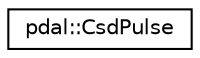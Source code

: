 digraph "Graphical Class Hierarchy"
{
  edge [fontname="Helvetica",fontsize="10",labelfontname="Helvetica",labelfontsize="10"];
  node [fontname="Helvetica",fontsize="10",shape=record];
  rankdir="LR";
  Node1 [label="pdal::CsdPulse",height=0.2,width=0.4,color="black", fillcolor="white", style="filled",URL="$namespacepdal.html#structpdal_1_1CsdPulse"];
}
